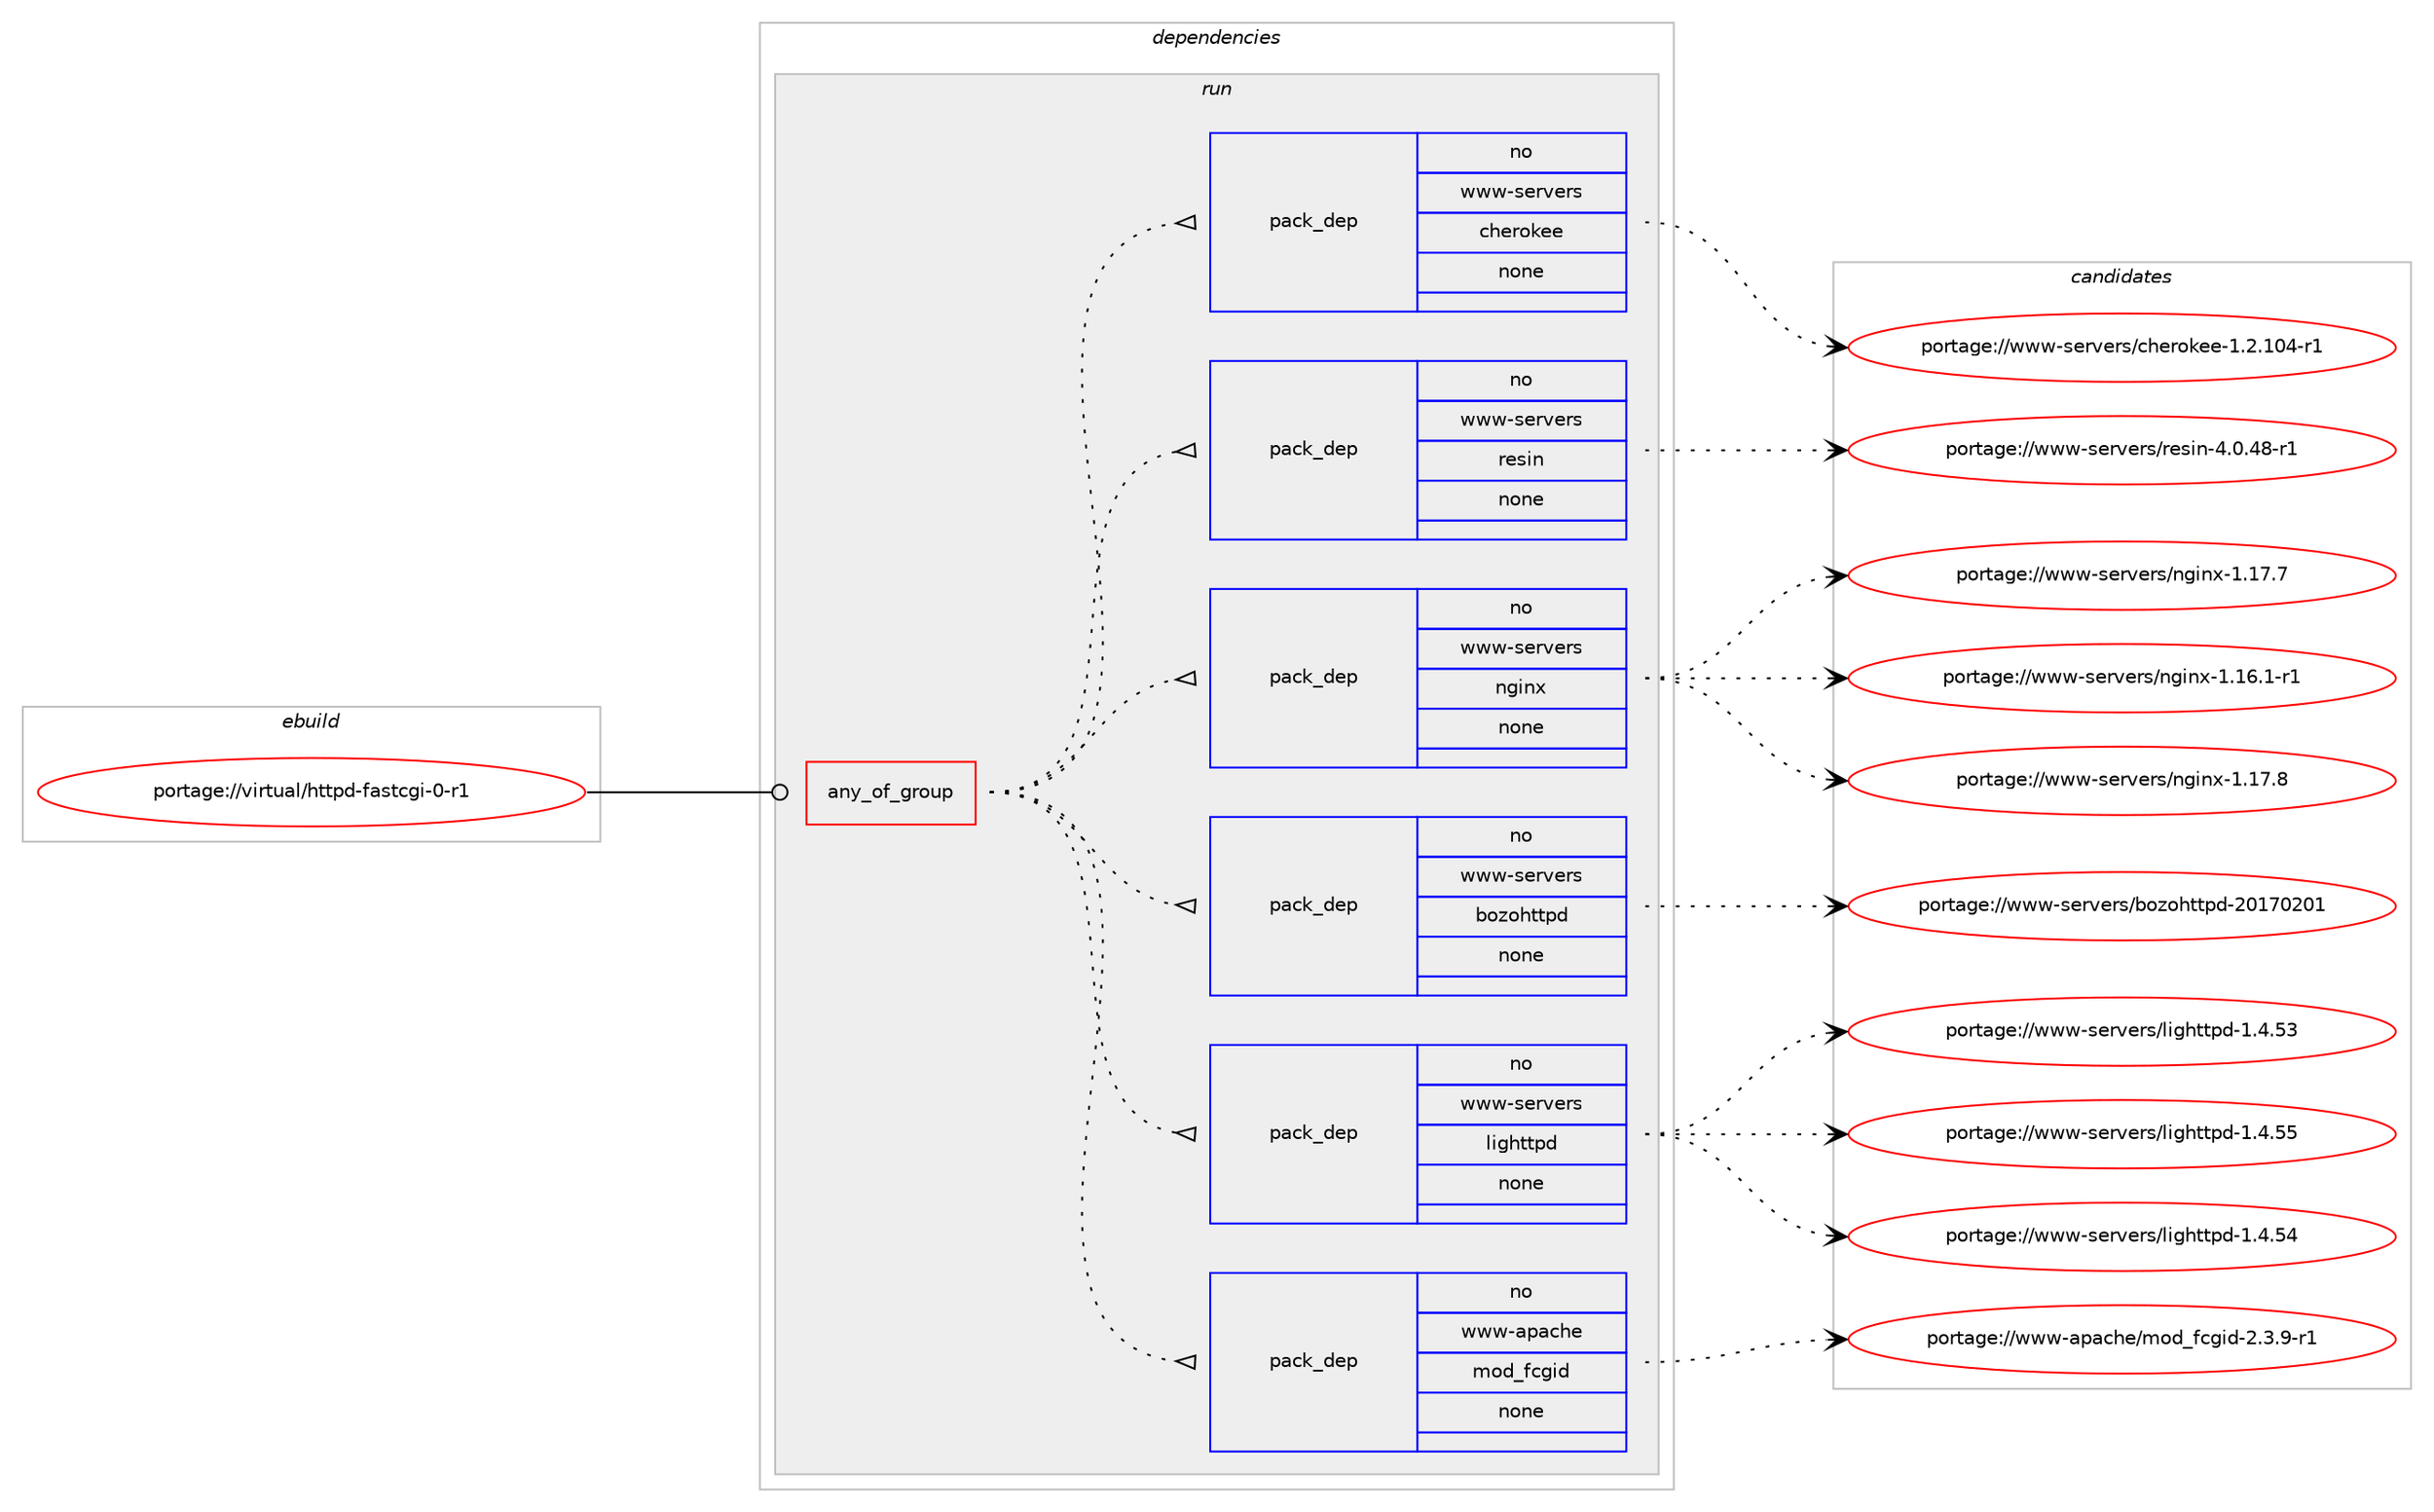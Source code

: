 digraph prolog {

# *************
# Graph options
# *************

newrank=true;
concentrate=true;
compound=true;
graph [rankdir=LR,fontname=Helvetica,fontsize=10,ranksep=1.5];#, ranksep=2.5, nodesep=0.2];
edge  [arrowhead=vee];
node  [fontname=Helvetica,fontsize=10];

# **********
# The ebuild
# **********

subgraph cluster_leftcol {
color=gray;
rank=same;
label=<<i>ebuild</i>>;
id [label="portage://virtual/httpd-fastcgi-0-r1", color=red, width=4, href="../virtual/httpd-fastcgi-0-r1.svg"];
}

# ****************
# The dependencies
# ****************

subgraph cluster_midcol {
color=gray;
label=<<i>dependencies</i>>;
subgraph cluster_compile {
fillcolor="#eeeeee";
style=filled;
label=<<i>compile</i>>;
}
subgraph cluster_compileandrun {
fillcolor="#eeeeee";
style=filled;
label=<<i>compile and run</i>>;
}
subgraph cluster_run {
fillcolor="#eeeeee";
style=filled;
label=<<i>run</i>>;
subgraph any599 {
dependency24386 [label=<<TABLE BORDER="0" CELLBORDER="1" CELLSPACING="0" CELLPADDING="4"><TR><TD CELLPADDING="10">any_of_group</TD></TR></TABLE>>, shape=none, color=red];subgraph pack19809 {
dependency24387 [label=<<TABLE BORDER="0" CELLBORDER="1" CELLSPACING="0" CELLPADDING="4" WIDTH="220"><TR><TD ROWSPAN="6" CELLPADDING="30">pack_dep</TD></TR><TR><TD WIDTH="110">no</TD></TR><TR><TD>www-apache</TD></TR><TR><TD>mod_fcgid</TD></TR><TR><TD>none</TD></TR><TR><TD></TD></TR></TABLE>>, shape=none, color=blue];
}
dependency24386:e -> dependency24387:w [weight=20,style="dotted",arrowhead="oinv"];
subgraph pack19810 {
dependency24388 [label=<<TABLE BORDER="0" CELLBORDER="1" CELLSPACING="0" CELLPADDING="4" WIDTH="220"><TR><TD ROWSPAN="6" CELLPADDING="30">pack_dep</TD></TR><TR><TD WIDTH="110">no</TD></TR><TR><TD>www-servers</TD></TR><TR><TD>lighttpd</TD></TR><TR><TD>none</TD></TR><TR><TD></TD></TR></TABLE>>, shape=none, color=blue];
}
dependency24386:e -> dependency24388:w [weight=20,style="dotted",arrowhead="oinv"];
subgraph pack19811 {
dependency24389 [label=<<TABLE BORDER="0" CELLBORDER="1" CELLSPACING="0" CELLPADDING="4" WIDTH="220"><TR><TD ROWSPAN="6" CELLPADDING="30">pack_dep</TD></TR><TR><TD WIDTH="110">no</TD></TR><TR><TD>www-servers</TD></TR><TR><TD>bozohttpd</TD></TR><TR><TD>none</TD></TR><TR><TD></TD></TR></TABLE>>, shape=none, color=blue];
}
dependency24386:e -> dependency24389:w [weight=20,style="dotted",arrowhead="oinv"];
subgraph pack19812 {
dependency24390 [label=<<TABLE BORDER="0" CELLBORDER="1" CELLSPACING="0" CELLPADDING="4" WIDTH="220"><TR><TD ROWSPAN="6" CELLPADDING="30">pack_dep</TD></TR><TR><TD WIDTH="110">no</TD></TR><TR><TD>www-servers</TD></TR><TR><TD>nginx</TD></TR><TR><TD>none</TD></TR><TR><TD></TD></TR></TABLE>>, shape=none, color=blue];
}
dependency24386:e -> dependency24390:w [weight=20,style="dotted",arrowhead="oinv"];
subgraph pack19813 {
dependency24391 [label=<<TABLE BORDER="0" CELLBORDER="1" CELLSPACING="0" CELLPADDING="4" WIDTH="220"><TR><TD ROWSPAN="6" CELLPADDING="30">pack_dep</TD></TR><TR><TD WIDTH="110">no</TD></TR><TR><TD>www-servers</TD></TR><TR><TD>resin</TD></TR><TR><TD>none</TD></TR><TR><TD></TD></TR></TABLE>>, shape=none, color=blue];
}
dependency24386:e -> dependency24391:w [weight=20,style="dotted",arrowhead="oinv"];
subgraph pack19814 {
dependency24392 [label=<<TABLE BORDER="0" CELLBORDER="1" CELLSPACING="0" CELLPADDING="4" WIDTH="220"><TR><TD ROWSPAN="6" CELLPADDING="30">pack_dep</TD></TR><TR><TD WIDTH="110">no</TD></TR><TR><TD>www-servers</TD></TR><TR><TD>cherokee</TD></TR><TR><TD>none</TD></TR><TR><TD></TD></TR></TABLE>>, shape=none, color=blue];
}
dependency24386:e -> dependency24392:w [weight=20,style="dotted",arrowhead="oinv"];
}
id:e -> dependency24386:w [weight=20,style="solid",arrowhead="odot"];
}
}

# **************
# The candidates
# **************

subgraph cluster_choices {
rank=same;
color=gray;
label=<<i>candidates</i>>;

subgraph choice19809 {
color=black;
nodesep=1;
choice119119119459711297991041014710911110095102991031051004550465146574511449 [label="portage://www-apache/mod_fcgid-2.3.9-r1", color=red, width=4,href="../www-apache/mod_fcgid-2.3.9-r1.svg"];
dependency24387:e -> choice119119119459711297991041014710911110095102991031051004550465146574511449:w [style=dotted,weight="100"];
}
subgraph choice19810 {
color=black;
nodesep=1;
choice119119119451151011141181011141154710810510310411611611210045494652465353 [label="portage://www-servers/lighttpd-1.4.55", color=red, width=4,href="../www-servers/lighttpd-1.4.55.svg"];
choice119119119451151011141181011141154710810510310411611611210045494652465352 [label="portage://www-servers/lighttpd-1.4.54", color=red, width=4,href="../www-servers/lighttpd-1.4.54.svg"];
choice119119119451151011141181011141154710810510310411611611210045494652465351 [label="portage://www-servers/lighttpd-1.4.53", color=red, width=4,href="../www-servers/lighttpd-1.4.53.svg"];
dependency24388:e -> choice119119119451151011141181011141154710810510310411611611210045494652465353:w [style=dotted,weight="100"];
dependency24388:e -> choice119119119451151011141181011141154710810510310411611611210045494652465352:w [style=dotted,weight="100"];
dependency24388:e -> choice119119119451151011141181011141154710810510310411611611210045494652465351:w [style=dotted,weight="100"];
}
subgraph choice19811 {
color=black;
nodesep=1;
choice119119119451151011141181011141154798111122111104116116112100455048495548504849 [label="portage://www-servers/bozohttpd-20170201", color=red, width=4,href="../www-servers/bozohttpd-20170201.svg"];
dependency24389:e -> choice119119119451151011141181011141154798111122111104116116112100455048495548504849:w [style=dotted,weight="100"];
}
subgraph choice19812 {
color=black;
nodesep=1;
choice119119119451151011141181011141154711010310511012045494649554656 [label="portage://www-servers/nginx-1.17.8", color=red, width=4,href="../www-servers/nginx-1.17.8.svg"];
choice119119119451151011141181011141154711010310511012045494649554655 [label="portage://www-servers/nginx-1.17.7", color=red, width=4,href="../www-servers/nginx-1.17.7.svg"];
choice1191191194511510111411810111411547110103105110120454946495446494511449 [label="portage://www-servers/nginx-1.16.1-r1", color=red, width=4,href="../www-servers/nginx-1.16.1-r1.svg"];
dependency24390:e -> choice119119119451151011141181011141154711010310511012045494649554656:w [style=dotted,weight="100"];
dependency24390:e -> choice119119119451151011141181011141154711010310511012045494649554655:w [style=dotted,weight="100"];
dependency24390:e -> choice1191191194511510111411810111411547110103105110120454946495446494511449:w [style=dotted,weight="100"];
}
subgraph choice19813 {
color=black;
nodesep=1;
choice1191191194511510111411810111411547114101115105110455246484652564511449 [label="portage://www-servers/resin-4.0.48-r1", color=red, width=4,href="../www-servers/resin-4.0.48-r1.svg"];
dependency24391:e -> choice1191191194511510111411810111411547114101115105110455246484652564511449:w [style=dotted,weight="100"];
}
subgraph choice19814 {
color=black;
nodesep=1;
choice11911911945115101114118101114115479910410111411110710110145494650464948524511449 [label="portage://www-servers/cherokee-1.2.104-r1", color=red, width=4,href="../www-servers/cherokee-1.2.104-r1.svg"];
dependency24392:e -> choice11911911945115101114118101114115479910410111411110710110145494650464948524511449:w [style=dotted,weight="100"];
}
}

}
